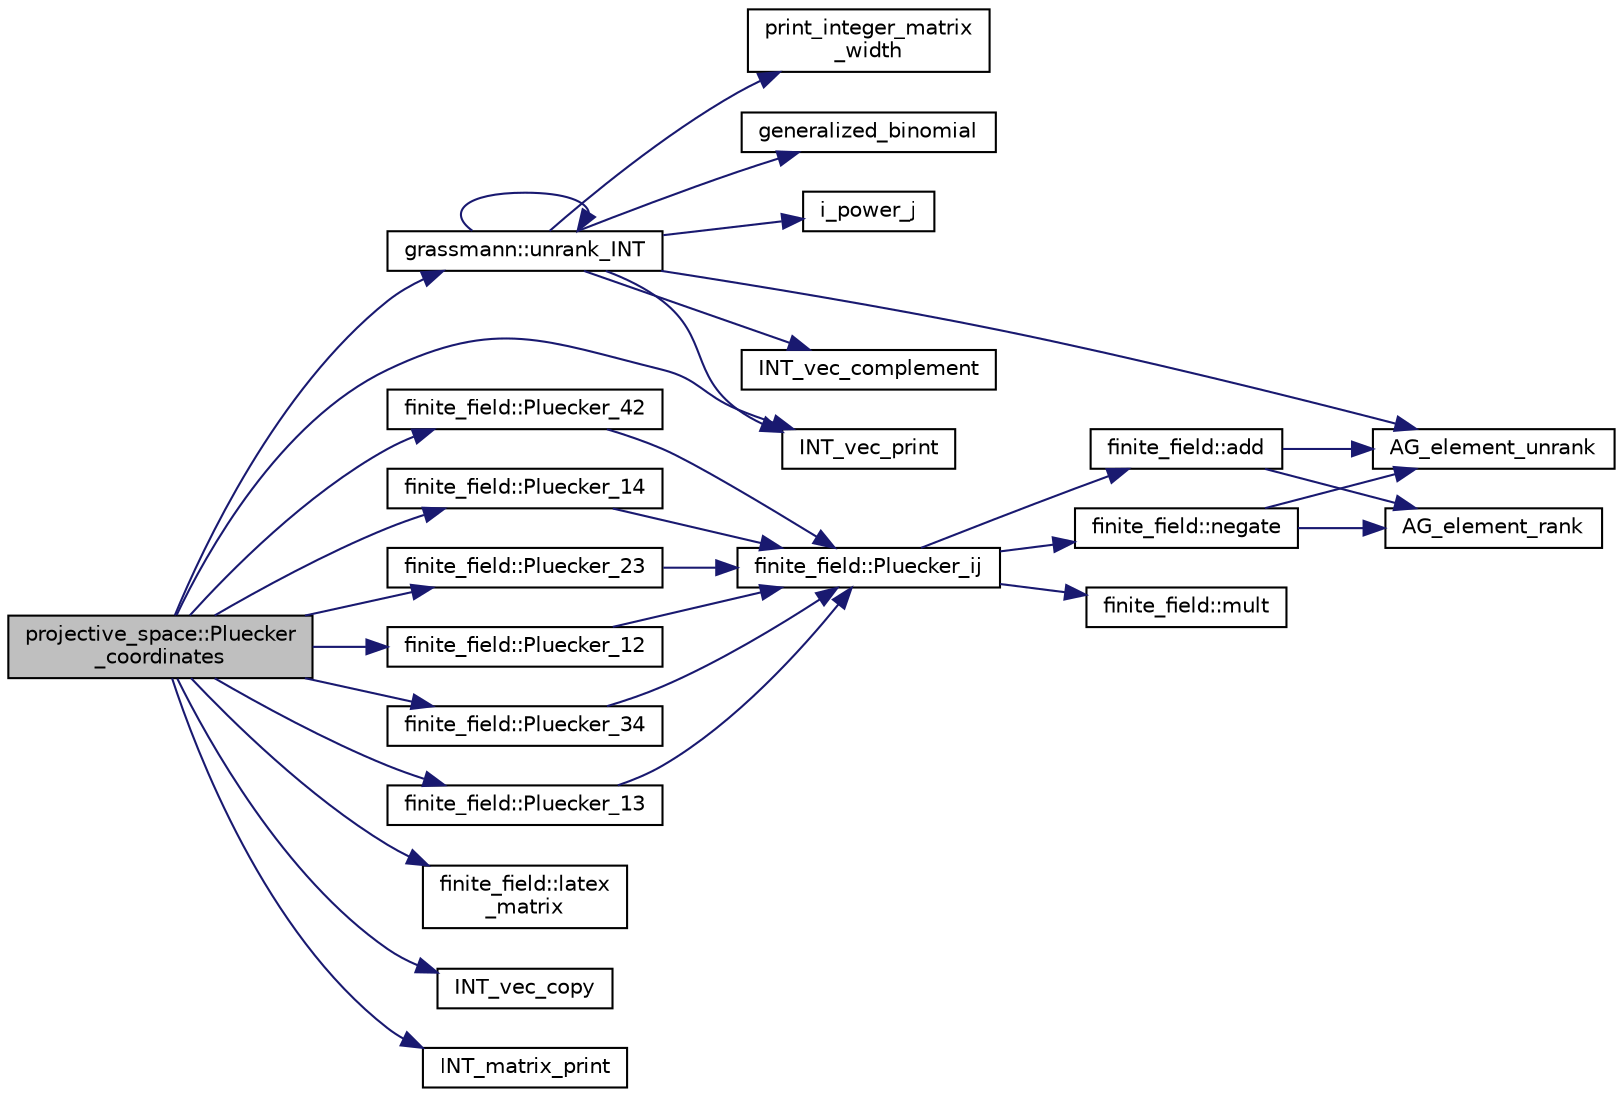 digraph "projective_space::Pluecker_coordinates"
{
  edge [fontname="Helvetica",fontsize="10",labelfontname="Helvetica",labelfontsize="10"];
  node [fontname="Helvetica",fontsize="10",shape=record];
  rankdir="LR";
  Node2848 [label="projective_space::Pluecker\l_coordinates",height=0.2,width=0.4,color="black", fillcolor="grey75", style="filled", fontcolor="black"];
  Node2848 -> Node2849 [color="midnightblue",fontsize="10",style="solid",fontname="Helvetica"];
  Node2849 [label="grassmann::unrank_INT",height=0.2,width=0.4,color="black", fillcolor="white", style="filled",URL="$df/d02/classgrassmann.html#a32079405b95a6da2ba1420567d762d64"];
  Node2849 -> Node2850 [color="midnightblue",fontsize="10",style="solid",fontname="Helvetica"];
  Node2850 [label="generalized_binomial",height=0.2,width=0.4,color="black", fillcolor="white", style="filled",URL="$d2/d7c/combinatorics_8_c.html#a24762dc22e45175d18ec1ec1d2556ae8"];
  Node2849 -> Node2851 [color="midnightblue",fontsize="10",style="solid",fontname="Helvetica"];
  Node2851 [label="i_power_j",height=0.2,width=0.4,color="black", fillcolor="white", style="filled",URL="$de/dc5/algebra__and__number__theory_8h.html#a39b321523e8957d701618bb5cac542b5"];
  Node2849 -> Node2852 [color="midnightblue",fontsize="10",style="solid",fontname="Helvetica"];
  Node2852 [label="AG_element_unrank",height=0.2,width=0.4,color="black", fillcolor="white", style="filled",URL="$d4/d67/geometry_8h.html#a4a33b86c87b2879b97cfa1327abe2885"];
  Node2849 -> Node2853 [color="midnightblue",fontsize="10",style="solid",fontname="Helvetica"];
  Node2853 [label="INT_vec_print",height=0.2,width=0.4,color="black", fillcolor="white", style="filled",URL="$df/dbf/sajeeb_8_c.html#a79a5901af0b47dd0d694109543c027fe"];
  Node2849 -> Node2849 [color="midnightblue",fontsize="10",style="solid",fontname="Helvetica"];
  Node2849 -> Node2854 [color="midnightblue",fontsize="10",style="solid",fontname="Helvetica"];
  Node2854 [label="INT_vec_complement",height=0.2,width=0.4,color="black", fillcolor="white", style="filled",URL="$d5/db4/io__and__os_8h.html#a2a0a724647575fcd3090c763985eb81a"];
  Node2849 -> Node2855 [color="midnightblue",fontsize="10",style="solid",fontname="Helvetica"];
  Node2855 [label="print_integer_matrix\l_width",height=0.2,width=0.4,color="black", fillcolor="white", style="filled",URL="$d5/db4/io__and__os_8h.html#aa78f3e73fc2179251bd15adbcc31573f"];
  Node2848 -> Node2856 [color="midnightblue",fontsize="10",style="solid",fontname="Helvetica"];
  Node2856 [label="finite_field::latex\l_matrix",height=0.2,width=0.4,color="black", fillcolor="white", style="filled",URL="$df/d5a/classfinite__field.html#a880ac4f2543d10420ee5f85b1eaf88d7"];
  Node2848 -> Node2857 [color="midnightblue",fontsize="10",style="solid",fontname="Helvetica"];
  Node2857 [label="INT_vec_copy",height=0.2,width=0.4,color="black", fillcolor="white", style="filled",URL="$df/dbf/sajeeb_8_c.html#ac2d875e27e009af6ec04d17254d11075"];
  Node2848 -> Node2858 [color="midnightblue",fontsize="10",style="solid",fontname="Helvetica"];
  Node2858 [label="INT_matrix_print",height=0.2,width=0.4,color="black", fillcolor="white", style="filled",URL="$d5/db4/io__and__os_8h.html#afd4180a24bef3a2b584668a4eaf607ff"];
  Node2848 -> Node2859 [color="midnightblue",fontsize="10",style="solid",fontname="Helvetica"];
  Node2859 [label="finite_field::Pluecker_12",height=0.2,width=0.4,color="black", fillcolor="white", style="filled",URL="$df/d5a/classfinite__field.html#afd38a1b711e67996540c3a2ce60bef51"];
  Node2859 -> Node2860 [color="midnightblue",fontsize="10",style="solid",fontname="Helvetica"];
  Node2860 [label="finite_field::Pluecker_ij",height=0.2,width=0.4,color="black", fillcolor="white", style="filled",URL="$df/d5a/classfinite__field.html#aeb4e6aa82e386465c546cf9514247fac"];
  Node2860 -> Node2861 [color="midnightblue",fontsize="10",style="solid",fontname="Helvetica"];
  Node2861 [label="finite_field::add",height=0.2,width=0.4,color="black", fillcolor="white", style="filled",URL="$df/d5a/classfinite__field.html#a8f12328a27500f3c7be0c849ebbc9d14"];
  Node2861 -> Node2852 [color="midnightblue",fontsize="10",style="solid",fontname="Helvetica"];
  Node2861 -> Node2862 [color="midnightblue",fontsize="10",style="solid",fontname="Helvetica"];
  Node2862 [label="AG_element_rank",height=0.2,width=0.4,color="black", fillcolor="white", style="filled",URL="$d4/d67/geometry_8h.html#ab2ac908d07dd8038fd996e26bdc75c17"];
  Node2860 -> Node2863 [color="midnightblue",fontsize="10",style="solid",fontname="Helvetica"];
  Node2863 [label="finite_field::mult",height=0.2,width=0.4,color="black", fillcolor="white", style="filled",URL="$df/d5a/classfinite__field.html#a24fb5917aa6d4d656fd855b7f44a13b0"];
  Node2860 -> Node2864 [color="midnightblue",fontsize="10",style="solid",fontname="Helvetica"];
  Node2864 [label="finite_field::negate",height=0.2,width=0.4,color="black", fillcolor="white", style="filled",URL="$df/d5a/classfinite__field.html#aa9d798298f25d4a9262b5bc5f1733e31"];
  Node2864 -> Node2852 [color="midnightblue",fontsize="10",style="solid",fontname="Helvetica"];
  Node2864 -> Node2862 [color="midnightblue",fontsize="10",style="solid",fontname="Helvetica"];
  Node2848 -> Node2865 [color="midnightblue",fontsize="10",style="solid",fontname="Helvetica"];
  Node2865 [label="finite_field::Pluecker_34",height=0.2,width=0.4,color="black", fillcolor="white", style="filled",URL="$df/d5a/classfinite__field.html#ae1e05639dec98f431455e2f72072e798"];
  Node2865 -> Node2860 [color="midnightblue",fontsize="10",style="solid",fontname="Helvetica"];
  Node2848 -> Node2866 [color="midnightblue",fontsize="10",style="solid",fontname="Helvetica"];
  Node2866 [label="finite_field::Pluecker_13",height=0.2,width=0.4,color="black", fillcolor="white", style="filled",URL="$df/d5a/classfinite__field.html#ac315ae04812702f13596c5494f018cb2"];
  Node2866 -> Node2860 [color="midnightblue",fontsize="10",style="solid",fontname="Helvetica"];
  Node2848 -> Node2867 [color="midnightblue",fontsize="10",style="solid",fontname="Helvetica"];
  Node2867 [label="finite_field::Pluecker_42",height=0.2,width=0.4,color="black", fillcolor="white", style="filled",URL="$df/d5a/classfinite__field.html#a2b0513788b5ca050dac981030fb21c26"];
  Node2867 -> Node2860 [color="midnightblue",fontsize="10",style="solid",fontname="Helvetica"];
  Node2848 -> Node2868 [color="midnightblue",fontsize="10",style="solid",fontname="Helvetica"];
  Node2868 [label="finite_field::Pluecker_14",height=0.2,width=0.4,color="black", fillcolor="white", style="filled",URL="$df/d5a/classfinite__field.html#a1e1ada67ca15c73f8ad629617ce95aa2"];
  Node2868 -> Node2860 [color="midnightblue",fontsize="10",style="solid",fontname="Helvetica"];
  Node2848 -> Node2869 [color="midnightblue",fontsize="10",style="solid",fontname="Helvetica"];
  Node2869 [label="finite_field::Pluecker_23",height=0.2,width=0.4,color="black", fillcolor="white", style="filled",URL="$df/d5a/classfinite__field.html#a2e2db3bec375a4aff6fc4b04bd9df932"];
  Node2869 -> Node2860 [color="midnightblue",fontsize="10",style="solid",fontname="Helvetica"];
  Node2848 -> Node2853 [color="midnightblue",fontsize="10",style="solid",fontname="Helvetica"];
}
